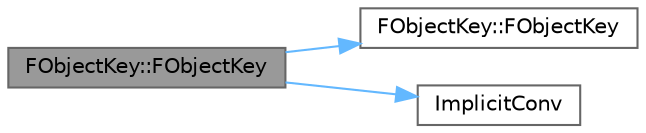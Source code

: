 digraph "FObjectKey::FObjectKey"
{
 // INTERACTIVE_SVG=YES
 // LATEX_PDF_SIZE
  bgcolor="transparent";
  edge [fontname=Helvetica,fontsize=10,labelfontname=Helvetica,labelfontsize=10];
  node [fontname=Helvetica,fontsize=10,shape=box,height=0.2,width=0.4];
  rankdir="LR";
  Node1 [id="Node000001",label="FObjectKey::FObjectKey",height=0.2,width=0.4,color="gray40", fillcolor="grey60", style="filled", fontcolor="black",tooltip=" "];
  Node1 -> Node2 [id="edge1_Node000001_Node000002",color="steelblue1",style="solid",tooltip=" "];
  Node2 [id="Node000002",label="FObjectKey::FObjectKey",height=0.2,width=0.4,color="grey40", fillcolor="white", style="filled",URL="$dd/d31/structFObjectKey.html#a0a14775061a8f2901160ba881c051100",tooltip="Default constructor."];
  Node1 -> Node3 [id="edge2_Node000001_Node000003",color="steelblue1",style="solid",tooltip=" "];
  Node3 [id="Node000003",label="ImplicitConv",height=0.2,width=0.4,color="grey40", fillcolor="white", style="filled",URL="$d4/d24/UnrealTemplate_8h.html#a9fa7c37bbe9a78c929140d67c03c21c1",tooltip="Uses implicit conversion to create an instance of a specific type."];
}
